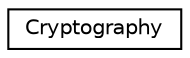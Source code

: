 digraph "Graphical Class Hierarchy"
{
  edge [fontname="Helvetica",fontsize="10",labelfontname="Helvetica",labelfontsize="10"];
  node [fontname="Helvetica",fontsize="10",shape=record];
  rankdir="LR";
  Node0 [label="Cryptography",height=0.2,width=0.4,color="black", fillcolor="white", style="filled",URL="$class_zest_1_1_cryptography_1_1_cryptography.html"];
}
